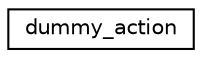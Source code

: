digraph "Graphical Class Hierarchy"
{
  edge [fontname="Helvetica",fontsize="10",labelfontname="Helvetica",labelfontsize="10"];
  node [fontname="Helvetica",fontsize="10",shape=record];
  rankdir="LR";
  Node0 [label="dummy_action",height=0.2,width=0.4,color="black", fillcolor="white", style="filled",URL="$structdummy__action.html"];
}
